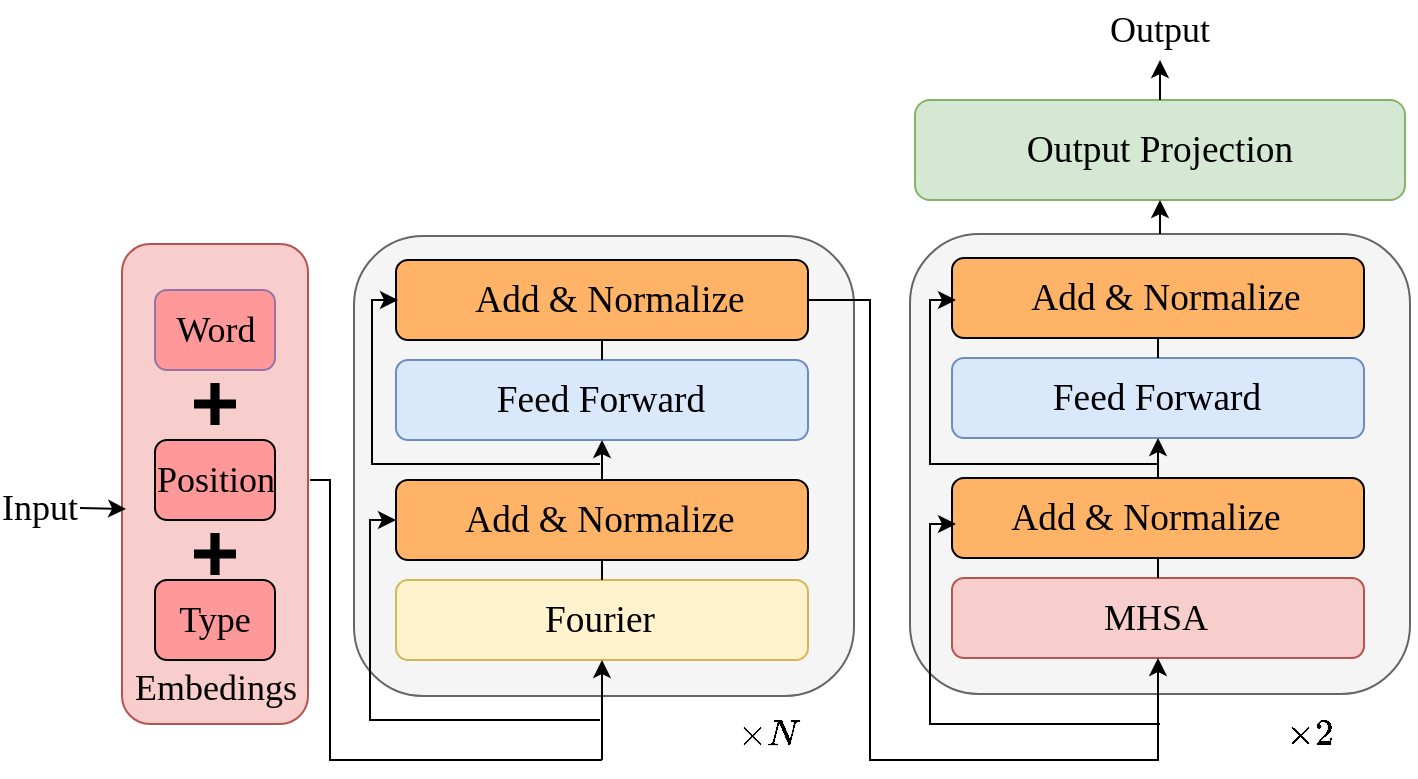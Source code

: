<mxfile version="26.1.1">
  <diagram name="第 1 页" id="OZodCYnjfzVSxdGQ9F1W">
    <mxGraphModel dx="1050" dy="1691" grid="1" gridSize="10" guides="1" tooltips="1" connect="1" arrows="1" fold="1" page="1" pageScale="1" pageWidth="827" pageHeight="1169" math="1" shadow="0">
      <root>
        <mxCell id="0" />
        <mxCell id="1" parent="0" />
        <mxCell id="BH4oJEIWNUZMl2tsmwMQ-1" value="&lt;font style=&quot;font-size: 18px;&quot; face=&quot;Times New Roman&quot;&gt;Input&lt;/font&gt;" style="text;html=1;align=center;verticalAlign=middle;whiteSpace=wrap;rounded=0;" parent="1" vertex="1">
          <mxGeometry x="95" y="99" width="40" height="30" as="geometry" />
        </mxCell>
        <mxCell id="BH4oJEIWNUZMl2tsmwMQ-12" value="&lt;div&gt;&lt;span style=&quot;font-size: 14pt; font-family: &amp;quot;Times New Roman&amp;quot;;&quot;&gt;Fourier&lt;/span&gt;&lt;/div&gt;" style="text;html=1;align=center;verticalAlign=middle;whiteSpace=wrap;rounded=0;" parent="1" vertex="1">
          <mxGeometry x="365" y="155" width="60" height="30" as="geometry" />
        </mxCell>
        <mxCell id="BH4oJEIWNUZMl2tsmwMQ-14" value="&lt;div&gt;&lt;span style=&quot;font-size: 14pt; font-family: &amp;quot;Times New Roman&amp;quot;;&quot;&gt;Add &amp;amp; Normalize&lt;/span&gt;&lt;/div&gt;" style="text;html=1;align=center;verticalAlign=middle;whiteSpace=wrap;rounded=0;" parent="1" vertex="1">
          <mxGeometry x="320" y="105" width="160" height="30" as="geometry" />
        </mxCell>
        <mxCell id="BH4oJEIWNUZMl2tsmwMQ-19" value="&lt;div&gt;&lt;span style=&quot;font-size: 14pt; font-family: &amp;quot;Times New Roman&amp;quot;;&quot;&gt;Feed Forward&lt;/span&gt;&lt;/div&gt;" style="text;html=1;align=center;verticalAlign=middle;whiteSpace=wrap;rounded=0;" parent="1" vertex="1">
          <mxGeometry x="342" y="45" width="116" height="30" as="geometry" />
        </mxCell>
        <mxCell id="BH4oJEIWNUZMl2tsmwMQ-20" value="" style="group" parent="1" vertex="1" connectable="0">
          <mxGeometry x="272" y="-22" width="250" height="235" as="geometry" />
        </mxCell>
        <mxCell id="BH4oJEIWNUZMl2tsmwMQ-10" value="" style="rounded=1;whiteSpace=wrap;html=1;fillColor=#f5f5f5;fontColor=#333333;strokeColor=#666666;" parent="BH4oJEIWNUZMl2tsmwMQ-20" vertex="1">
          <mxGeometry width="250" height="230" as="geometry" />
        </mxCell>
        <mxCell id="BH4oJEIWNUZMl2tsmwMQ-11" value="" style="rounded=1;whiteSpace=wrap;html=1;fillColor=#fff2cc;strokeColor=#d6b656;" parent="BH4oJEIWNUZMl2tsmwMQ-20" vertex="1">
          <mxGeometry x="21" y="172" width="206" height="40" as="geometry" />
        </mxCell>
        <mxCell id="BH4oJEIWNUZMl2tsmwMQ-13" value="" style="rounded=1;whiteSpace=wrap;html=1;fillColor=#FFB366;" parent="BH4oJEIWNUZMl2tsmwMQ-20" vertex="1">
          <mxGeometry x="21" y="122" width="206" height="40" as="geometry" />
        </mxCell>
        <mxCell id="BH4oJEIWNUZMl2tsmwMQ-16" value="" style="rounded=1;whiteSpace=wrap;html=1;fillColor=#dae8fc;strokeColor=#6c8ebf;" parent="BH4oJEIWNUZMl2tsmwMQ-20" vertex="1">
          <mxGeometry x="21" y="62" width="206" height="40" as="geometry" />
        </mxCell>
        <mxCell id="BH4oJEIWNUZMl2tsmwMQ-17" value="" style="rounded=1;whiteSpace=wrap;html=1;fillColor=#FFB366;" parent="BH4oJEIWNUZMl2tsmwMQ-20" vertex="1">
          <mxGeometry x="21" y="12" width="206" height="40" as="geometry" />
        </mxCell>
        <mxCell id="BH4oJEIWNUZMl2tsmwMQ-18" value="&lt;div&gt;&lt;span style=&quot;font-size: 14pt; font-family: &amp;quot;Times New Roman&amp;quot;;&quot;&gt;Add &amp;amp; Normalize&lt;/span&gt;&lt;/div&gt;" style="text;html=1;align=center;verticalAlign=middle;whiteSpace=wrap;rounded=0;" parent="BH4oJEIWNUZMl2tsmwMQ-20" vertex="1">
          <mxGeometry x="48" y="17" width="160" height="30" as="geometry" />
        </mxCell>
        <mxCell id="BH4oJEIWNUZMl2tsmwMQ-29" value="&lt;div&gt;&lt;span style=&quot;font-size: 14pt; font-family: &amp;quot;Times New Roman&amp;quot;;&quot;&gt;Add &amp;amp; Normalize&lt;/span&gt;&lt;/div&gt;" style="text;html=1;align=center;verticalAlign=middle;whiteSpace=wrap;rounded=0;" parent="BH4oJEIWNUZMl2tsmwMQ-20" vertex="1">
          <mxGeometry x="43" y="127" width="160" height="30" as="geometry" />
        </mxCell>
        <mxCell id="BH4oJEIWNUZMl2tsmwMQ-31" value="&lt;div&gt;&lt;span style=&quot;font-size: 14pt; font-family: &amp;quot;Times New Roman&amp;quot;;&quot;&gt;Feed Forward&lt;/span&gt;&lt;/div&gt;" style="text;html=1;align=center;verticalAlign=middle;whiteSpace=wrap;rounded=0;" parent="BH4oJEIWNUZMl2tsmwMQ-20" vertex="1">
          <mxGeometry x="64.5" y="67" width="117" height="30" as="geometry" />
        </mxCell>
        <mxCell id="BH4oJEIWNUZMl2tsmwMQ-45" value="" style="endArrow=none;html=1;rounded=0;exitX=0.5;exitY=0;exitDx=0;exitDy=0;entryX=0.5;entryY=1;entryDx=0;entryDy=0;" parent="BH4oJEIWNUZMl2tsmwMQ-20" source="BH4oJEIWNUZMl2tsmwMQ-11" target="BH4oJEIWNUZMl2tsmwMQ-13" edge="1">
          <mxGeometry width="50" height="50" relative="1" as="geometry">
            <mxPoint x="158" y="212" as="sourcePoint" />
            <mxPoint x="208" y="162" as="targetPoint" />
          </mxGeometry>
        </mxCell>
        <mxCell id="BH4oJEIWNUZMl2tsmwMQ-30" value="&lt;div&gt;&lt;span style=&quot;font-size: 14pt; font-family: &amp;quot;Times New Roman&amp;quot;;&quot;&gt;Fourier&lt;/span&gt;&lt;/div&gt;" style="text;html=1;align=center;verticalAlign=middle;whiteSpace=wrap;rounded=0;" parent="BH4oJEIWNUZMl2tsmwMQ-20" vertex="1">
          <mxGeometry x="93" y="177" width="60" height="30" as="geometry" />
        </mxCell>
        <mxCell id="BH4oJEIWNUZMl2tsmwMQ-46" value="" style="endArrow=classic;html=1;rounded=0;exitX=0.5;exitY=0;exitDx=0;exitDy=0;entryX=0.5;entryY=1;entryDx=0;entryDy=0;" parent="BH4oJEIWNUZMl2tsmwMQ-20" source="BH4oJEIWNUZMl2tsmwMQ-13" target="BH4oJEIWNUZMl2tsmwMQ-16" edge="1">
          <mxGeometry width="50" height="50" relative="1" as="geometry">
            <mxPoint x="158" y="212" as="sourcePoint" />
            <mxPoint x="208" y="162" as="targetPoint" />
          </mxGeometry>
        </mxCell>
        <mxCell id="BH4oJEIWNUZMl2tsmwMQ-48" value="" style="endArrow=none;html=1;rounded=0;exitX=0.5;exitY=0;exitDx=0;exitDy=0;entryX=0.5;entryY=1;entryDx=0;entryDy=0;" parent="BH4oJEIWNUZMl2tsmwMQ-20" source="BH4oJEIWNUZMl2tsmwMQ-16" target="BH4oJEIWNUZMl2tsmwMQ-17" edge="1">
          <mxGeometry width="50" height="50" relative="1" as="geometry">
            <mxPoint x="158" y="212" as="sourcePoint" />
            <mxPoint x="208" y="162" as="targetPoint" />
          </mxGeometry>
        </mxCell>
        <mxCell id="BH4oJEIWNUZMl2tsmwMQ-21" value="" style="group" parent="1" vertex="1" connectable="0">
          <mxGeometry x="550" y="-23" width="250" height="230" as="geometry" />
        </mxCell>
        <mxCell id="BH4oJEIWNUZMl2tsmwMQ-22" value="" style="rounded=1;whiteSpace=wrap;html=1;fillColor=#f5f5f5;fontColor=#333333;strokeColor=#666666;" parent="BH4oJEIWNUZMl2tsmwMQ-21" vertex="1">
          <mxGeometry width="250" height="230" as="geometry" />
        </mxCell>
        <mxCell id="BH4oJEIWNUZMl2tsmwMQ-23" value="" style="rounded=1;whiteSpace=wrap;html=1;fillColor=#f8cecc;strokeColor=#b85450;" parent="BH4oJEIWNUZMl2tsmwMQ-21" vertex="1">
          <mxGeometry x="21" y="172" width="206" height="40" as="geometry" />
        </mxCell>
        <mxCell id="BH4oJEIWNUZMl2tsmwMQ-24" value="" style="rounded=1;whiteSpace=wrap;html=1;fillColor=#FFB366;" parent="BH4oJEIWNUZMl2tsmwMQ-21" vertex="1">
          <mxGeometry x="21" y="122" width="206" height="40" as="geometry" />
        </mxCell>
        <mxCell id="BH4oJEIWNUZMl2tsmwMQ-25" value="" style="rounded=1;whiteSpace=wrap;html=1;fillColor=#dae8fc;strokeColor=#6c8ebf;" parent="BH4oJEIWNUZMl2tsmwMQ-21" vertex="1">
          <mxGeometry x="21" y="62" width="206" height="40" as="geometry" />
        </mxCell>
        <mxCell id="BH4oJEIWNUZMl2tsmwMQ-26" value="" style="rounded=1;whiteSpace=wrap;html=1;fillColor=#FFB366;" parent="BH4oJEIWNUZMl2tsmwMQ-21" vertex="1">
          <mxGeometry x="21" y="12" width="206" height="40" as="geometry" />
        </mxCell>
        <mxCell id="BH4oJEIWNUZMl2tsmwMQ-27" value="&lt;div&gt;&lt;span style=&quot;font-size: 14pt; font-family: &amp;quot;Times New Roman&amp;quot;;&quot;&gt;Add &amp;amp; Normalize&lt;/span&gt;&lt;/div&gt;" style="text;html=1;align=center;verticalAlign=middle;whiteSpace=wrap;rounded=0;" parent="BH4oJEIWNUZMl2tsmwMQ-21" vertex="1">
          <mxGeometry x="48" y="17" width="160" height="30" as="geometry" />
        </mxCell>
        <mxCell id="BH4oJEIWNUZMl2tsmwMQ-28" value="&lt;div&gt;&lt;span style=&quot;font-size: 14pt; font-family: &amp;quot;Times New Roman&amp;quot;;&quot;&gt;Add &amp;amp; Normalize&lt;/span&gt;&lt;/div&gt;" style="text;html=1;align=center;verticalAlign=middle;whiteSpace=wrap;rounded=0;" parent="BH4oJEIWNUZMl2tsmwMQ-21" vertex="1">
          <mxGeometry x="38" y="127" width="160" height="30" as="geometry" />
        </mxCell>
        <mxCell id="BH4oJEIWNUZMl2tsmwMQ-32" value="&lt;font style=&quot;font-size: 18px;&quot; face=&quot;Times New Roman&quot;&gt;MHSA&lt;/font&gt;" style="text;html=1;align=center;verticalAlign=middle;whiteSpace=wrap;rounded=0;" parent="BH4oJEIWNUZMl2tsmwMQ-21" vertex="1">
          <mxGeometry x="93" y="177" width="60" height="30" as="geometry" />
        </mxCell>
        <mxCell id="BH4oJEIWNUZMl2tsmwMQ-33" value="&lt;div&gt;&lt;span style=&quot;font-size: 14pt; font-family: &amp;quot;Times New Roman&amp;quot;;&quot;&gt;Feed Forward&lt;/span&gt;&lt;/div&gt;" style="text;html=1;align=center;verticalAlign=middle;whiteSpace=wrap;rounded=0;" parent="BH4oJEIWNUZMl2tsmwMQ-21" vertex="1">
          <mxGeometry x="64.5" y="67" width="117" height="30" as="geometry" />
        </mxCell>
        <mxCell id="BH4oJEIWNUZMl2tsmwMQ-50" value="" style="endArrow=none;html=1;rounded=0;exitX=0.5;exitY=0;exitDx=0;exitDy=0;entryX=0.5;entryY=1;entryDx=0;entryDy=0;" parent="BH4oJEIWNUZMl2tsmwMQ-21" source="BH4oJEIWNUZMl2tsmwMQ-23" target="BH4oJEIWNUZMl2tsmwMQ-24" edge="1">
          <mxGeometry width="50" height="50" relative="1" as="geometry">
            <mxPoint x="157" y="260" as="sourcePoint" />
            <mxPoint x="207" y="210" as="targetPoint" />
          </mxGeometry>
        </mxCell>
        <mxCell id="BH4oJEIWNUZMl2tsmwMQ-51" value="" style="endArrow=classic;html=1;rounded=0;exitX=0.5;exitY=0;exitDx=0;exitDy=0;entryX=0.5;entryY=1;entryDx=0;entryDy=0;" parent="BH4oJEIWNUZMl2tsmwMQ-21" source="BH4oJEIWNUZMl2tsmwMQ-24" target="BH4oJEIWNUZMl2tsmwMQ-25" edge="1">
          <mxGeometry width="50" height="50" relative="1" as="geometry">
            <mxPoint x="157" y="260" as="sourcePoint" />
            <mxPoint x="207" y="210" as="targetPoint" />
          </mxGeometry>
        </mxCell>
        <mxCell id="BH4oJEIWNUZMl2tsmwMQ-52" value="" style="endArrow=none;html=1;rounded=0;exitX=0.5;exitY=0;exitDx=0;exitDy=0;entryX=0.5;entryY=1;entryDx=0;entryDy=0;" parent="BH4oJEIWNUZMl2tsmwMQ-21" source="BH4oJEIWNUZMl2tsmwMQ-25" target="BH4oJEIWNUZMl2tsmwMQ-26" edge="1">
          <mxGeometry width="50" height="50" relative="1" as="geometry">
            <mxPoint x="157" y="260" as="sourcePoint" />
            <mxPoint x="207" y="210" as="targetPoint" />
          </mxGeometry>
        </mxCell>
        <mxCell id="Mn-FbeaIOUMtjVmfDvKY-14" value="" style="endArrow=classic;html=1;rounded=0;" edge="1" parent="BH4oJEIWNUZMl2tsmwMQ-21">
          <mxGeometry width="50" height="50" relative="1" as="geometry">
            <mxPoint x="124" y="115" as="sourcePoint" />
            <mxPoint x="23" y="33" as="targetPoint" />
            <Array as="points">
              <mxPoint x="10" y="115" />
              <mxPoint x="10" y="33" />
            </Array>
          </mxGeometry>
        </mxCell>
        <mxCell id="BH4oJEIWNUZMl2tsmwMQ-53" value="" style="endArrow=classic;html=1;rounded=0;entryX=0;entryY=0.5;entryDx=0;entryDy=0;" parent="1" target="BH4oJEIWNUZMl2tsmwMQ-13" edge="1">
          <mxGeometry width="50" height="50" relative="1" as="geometry">
            <mxPoint x="395" y="220" as="sourcePoint" />
            <mxPoint x="485" y="40" as="targetPoint" />
            <Array as="points">
              <mxPoint x="280" y="220" />
              <mxPoint x="280" y="120" />
            </Array>
          </mxGeometry>
        </mxCell>
        <mxCell id="BH4oJEIWNUZMl2tsmwMQ-54" value="" style="endArrow=classic;html=1;rounded=0;" parent="1" edge="1">
          <mxGeometry width="50" height="50" relative="1" as="geometry">
            <mxPoint x="395" y="92" as="sourcePoint" />
            <mxPoint x="294" y="10" as="targetPoint" />
            <Array as="points">
              <mxPoint x="281" y="92" />
              <mxPoint x="281" y="10" />
            </Array>
          </mxGeometry>
        </mxCell>
        <mxCell id="BH4oJEIWNUZMl2tsmwMQ-57" value="" style="rounded=1;whiteSpace=wrap;html=1;fillColor=#d5e8d4;strokeColor=#82b366;" parent="1" vertex="1">
          <mxGeometry x="552.5" y="-90" width="245" height="50" as="geometry" />
        </mxCell>
        <mxCell id="BH4oJEIWNUZMl2tsmwMQ-58" value="&lt;div&gt;&lt;span style=&quot;font-size: 14pt; font-family: &amp;quot;Times New Roman&amp;quot;;&quot;&gt;Output Projection&lt;/span&gt;&lt;/div&gt;" style="text;html=1;align=center;verticalAlign=middle;whiteSpace=wrap;rounded=0;" parent="1" vertex="1">
          <mxGeometry x="600" y="-80" width="150" height="30" as="geometry" />
        </mxCell>
        <mxCell id="BH4oJEIWNUZMl2tsmwMQ-59" value="" style="endArrow=classic;html=1;rounded=0;exitX=0.5;exitY=0;exitDx=0;exitDy=0;entryX=0.5;entryY=1;entryDx=0;entryDy=0;" parent="1" source="BH4oJEIWNUZMl2tsmwMQ-22" target="BH4oJEIWNUZMl2tsmwMQ-57" edge="1">
          <mxGeometry width="50" height="50" relative="1" as="geometry">
            <mxPoint x="430" y="-110" as="sourcePoint" />
            <mxPoint x="480" y="-160" as="targetPoint" />
          </mxGeometry>
        </mxCell>
        <mxCell id="BH4oJEIWNUZMl2tsmwMQ-60" value="" style="endArrow=classic;html=1;rounded=0;exitX=0.5;exitY=0;exitDx=0;exitDy=0;" parent="1" source="BH4oJEIWNUZMl2tsmwMQ-57" edge="1">
          <mxGeometry width="50" height="50" relative="1" as="geometry">
            <mxPoint x="430" y="-310" as="sourcePoint" />
            <mxPoint x="675" y="-110" as="targetPoint" />
          </mxGeometry>
        </mxCell>
        <mxCell id="BH4oJEIWNUZMl2tsmwMQ-61" value="&lt;font style=&quot;font-size: 18px;&quot; face=&quot;Times New Roman&quot;&gt;Output&lt;/font&gt;" style="text;html=1;align=center;verticalAlign=middle;whiteSpace=wrap;rounded=0;" parent="1" vertex="1">
          <mxGeometry x="645" y="-140" width="60" height="30" as="geometry" />
        </mxCell>
        <mxCell id="BH4oJEIWNUZMl2tsmwMQ-62" value="&lt;font style=&quot;font-size: 18px;&quot; face=&quot;Times New Roman&quot;&gt;$$\times{N}$$&lt;/font&gt;" style="text;html=1;align=center;verticalAlign=middle;whiteSpace=wrap;rounded=0;" parent="1" vertex="1">
          <mxGeometry x="450" y="213" width="60" height="28" as="geometry" />
        </mxCell>
        <mxCell id="Mn-FbeaIOUMtjVmfDvKY-10" value="" style="group" vertex="1" connectable="0" parent="1">
          <mxGeometry x="156" y="-18" width="93" height="240" as="geometry" />
        </mxCell>
        <mxCell id="BH4oJEIWNUZMl2tsmwMQ-2" value="" style="rounded=1;whiteSpace=wrap;html=1;fillColor=#f8cecc;strokeColor=#b85450;rotation=90;" parent="Mn-FbeaIOUMtjVmfDvKY-10" vertex="1">
          <mxGeometry x="-73.5" y="73.5" width="240" height="93" as="geometry" />
        </mxCell>
        <mxCell id="BH4oJEIWNUZMl2tsmwMQ-3" value="&lt;font style=&quot;font-size: 18px;&quot; face=&quot;Times New Roman&quot;&gt;Embedings&lt;/font&gt;" style="text;html=1;align=center;verticalAlign=middle;whiteSpace=wrap;rounded=0;rotation=0;" parent="Mn-FbeaIOUMtjVmfDvKY-10" vertex="1">
          <mxGeometry x="2.63" y="208" width="87.75" height="27" as="geometry" />
        </mxCell>
        <mxCell id="BH4oJEIWNUZMl2tsmwMQ-4" value="" style="rounded=1;whiteSpace=wrap;html=1;fillColor=#FF9999;strokeColor=#9673a6;" parent="Mn-FbeaIOUMtjVmfDvKY-10" vertex="1">
          <mxGeometry x="16.5" y="23" width="60" height="40" as="geometry" />
        </mxCell>
        <mxCell id="BH4oJEIWNUZMl2tsmwMQ-5" value="&lt;font style=&quot;font-size: 18px;&quot; face=&quot;Times New Roman&quot;&gt;Word&lt;/font&gt;" style="text;html=1;align=center;verticalAlign=middle;whiteSpace=wrap;rounded=0;" parent="Mn-FbeaIOUMtjVmfDvKY-10" vertex="1">
          <mxGeometry x="16.5" y="28" width="60" height="30" as="geometry" />
        </mxCell>
        <mxCell id="BH4oJEIWNUZMl2tsmwMQ-6" value="" style="rounded=1;whiteSpace=wrap;html=1;fillColor=#FF9999;" parent="Mn-FbeaIOUMtjVmfDvKY-10" vertex="1">
          <mxGeometry x="16.5" y="98" width="60" height="40" as="geometry" />
        </mxCell>
        <mxCell id="BH4oJEIWNUZMl2tsmwMQ-7" value="" style="rounded=1;whiteSpace=wrap;html=1;fillColor=#FF9999;" parent="Mn-FbeaIOUMtjVmfDvKY-10" vertex="1">
          <mxGeometry x="16.5" y="168" width="60" height="40" as="geometry" />
        </mxCell>
        <mxCell id="BH4oJEIWNUZMl2tsmwMQ-8" value="&lt;font style=&quot;font-size: 18px;&quot; face=&quot;Times New Roman&quot;&gt;Position&lt;/font&gt;" style="text;html=1;align=center;verticalAlign=middle;whiteSpace=wrap;rounded=0;" parent="Mn-FbeaIOUMtjVmfDvKY-10" vertex="1">
          <mxGeometry x="16.5" y="103" width="60" height="30" as="geometry" />
        </mxCell>
        <mxCell id="BH4oJEIWNUZMl2tsmwMQ-36" value="" style="shape=cross;whiteSpace=wrap;html=1;fillColor=#000000;size=0.18;" parent="Mn-FbeaIOUMtjVmfDvKY-10" vertex="1">
          <mxGeometry x="36.5" y="145" width="20" height="20" as="geometry" />
        </mxCell>
        <mxCell id="BH4oJEIWNUZMl2tsmwMQ-40" value="" style="shape=cross;whiteSpace=wrap;html=1;fillColor=#000000;size=0.18;" parent="Mn-FbeaIOUMtjVmfDvKY-10" vertex="1">
          <mxGeometry x="36.5" y="70" width="20" height="20" as="geometry" />
        </mxCell>
        <mxCell id="BH4oJEIWNUZMl2tsmwMQ-9" value="&lt;font style=&quot;font-size: 18px;&quot; face=&quot;Times New Roman&quot;&gt;Type&lt;/font&gt;" style="text;html=1;align=center;verticalAlign=middle;whiteSpace=wrap;rounded=0;" parent="Mn-FbeaIOUMtjVmfDvKY-10" vertex="1">
          <mxGeometry x="19" y="173" width="55" height="30" as="geometry" />
        </mxCell>
        <mxCell id="Mn-FbeaIOUMtjVmfDvKY-11" value="" style="endArrow=classic;html=1;rounded=0;exitX=1;exitY=0.5;exitDx=0;exitDy=0;entryX=0.552;entryY=0.978;entryDx=0;entryDy=0;entryPerimeter=0;" edge="1" parent="1" source="BH4oJEIWNUZMl2tsmwMQ-1" target="BH4oJEIWNUZMl2tsmwMQ-2">
          <mxGeometry width="50" height="50" relative="1" as="geometry">
            <mxPoint x="190" y="270" as="sourcePoint" />
            <mxPoint x="440" y="50" as="targetPoint" />
          </mxGeometry>
        </mxCell>
        <mxCell id="BH4oJEIWNUZMl2tsmwMQ-41" value="" style="endArrow=classic;html=1;rounded=0;entryX=0.5;entryY=1;entryDx=0;entryDy=0;" parent="1" target="BH4oJEIWNUZMl2tsmwMQ-11" edge="1">
          <mxGeometry width="50" height="50" relative="1" as="geometry">
            <mxPoint x="396" y="240" as="sourcePoint" />
            <mxPoint x="480" y="140" as="targetPoint" />
          </mxGeometry>
        </mxCell>
        <mxCell id="Mn-FbeaIOUMtjVmfDvKY-7" value="" style="endArrow=none;html=1;rounded=0;startArrow=none;startFill=0;" edge="1" parent="1">
          <mxGeometry width="50" height="50" relative="1" as="geometry">
            <mxPoint x="250" y="100" as="sourcePoint" />
            <mxPoint x="396" y="240" as="targetPoint" />
            <Array as="points">
              <mxPoint x="260" y="100" />
              <mxPoint x="260" y="240" />
            </Array>
          </mxGeometry>
        </mxCell>
        <mxCell id="Mn-FbeaIOUMtjVmfDvKY-12" value="" style="endArrow=classic;html=1;rounded=0;exitX=1;exitY=0.5;exitDx=0;exitDy=0;entryX=0.5;entryY=1;entryDx=0;entryDy=0;" edge="1" parent="1" source="BH4oJEIWNUZMl2tsmwMQ-17" target="BH4oJEIWNUZMl2tsmwMQ-23">
          <mxGeometry width="50" height="50" relative="1" as="geometry">
            <mxPoint x="390" y="100" as="sourcePoint" />
            <mxPoint x="650" y="250" as="targetPoint" />
            <Array as="points">
              <mxPoint x="530" y="10" />
              <mxPoint x="530" y="240" />
              <mxPoint x="674" y="240" />
            </Array>
          </mxGeometry>
        </mxCell>
        <mxCell id="Mn-FbeaIOUMtjVmfDvKY-13" value="" style="endArrow=classic;html=1;rounded=0;entryX=0;entryY=0.5;entryDx=0;entryDy=0;" edge="1" parent="1">
          <mxGeometry width="50" height="50" relative="1" as="geometry">
            <mxPoint x="675" y="222" as="sourcePoint" />
            <mxPoint x="573" y="122" as="targetPoint" />
            <Array as="points">
              <mxPoint x="560" y="222" />
              <mxPoint x="560" y="122" />
            </Array>
          </mxGeometry>
        </mxCell>
        <mxCell id="BH4oJEIWNUZMl2tsmwMQ-63" value="&lt;font style=&quot;font-size: 18px;&quot; face=&quot;Times New Roman&quot;&gt;$$\times{2}$$&lt;/font&gt;" style="text;html=1;align=center;verticalAlign=middle;whiteSpace=wrap;rounded=0;" parent="1" vertex="1">
          <mxGeometry x="720" y="213" width="60" height="28" as="geometry" />
        </mxCell>
      </root>
    </mxGraphModel>
  </diagram>
</mxfile>

